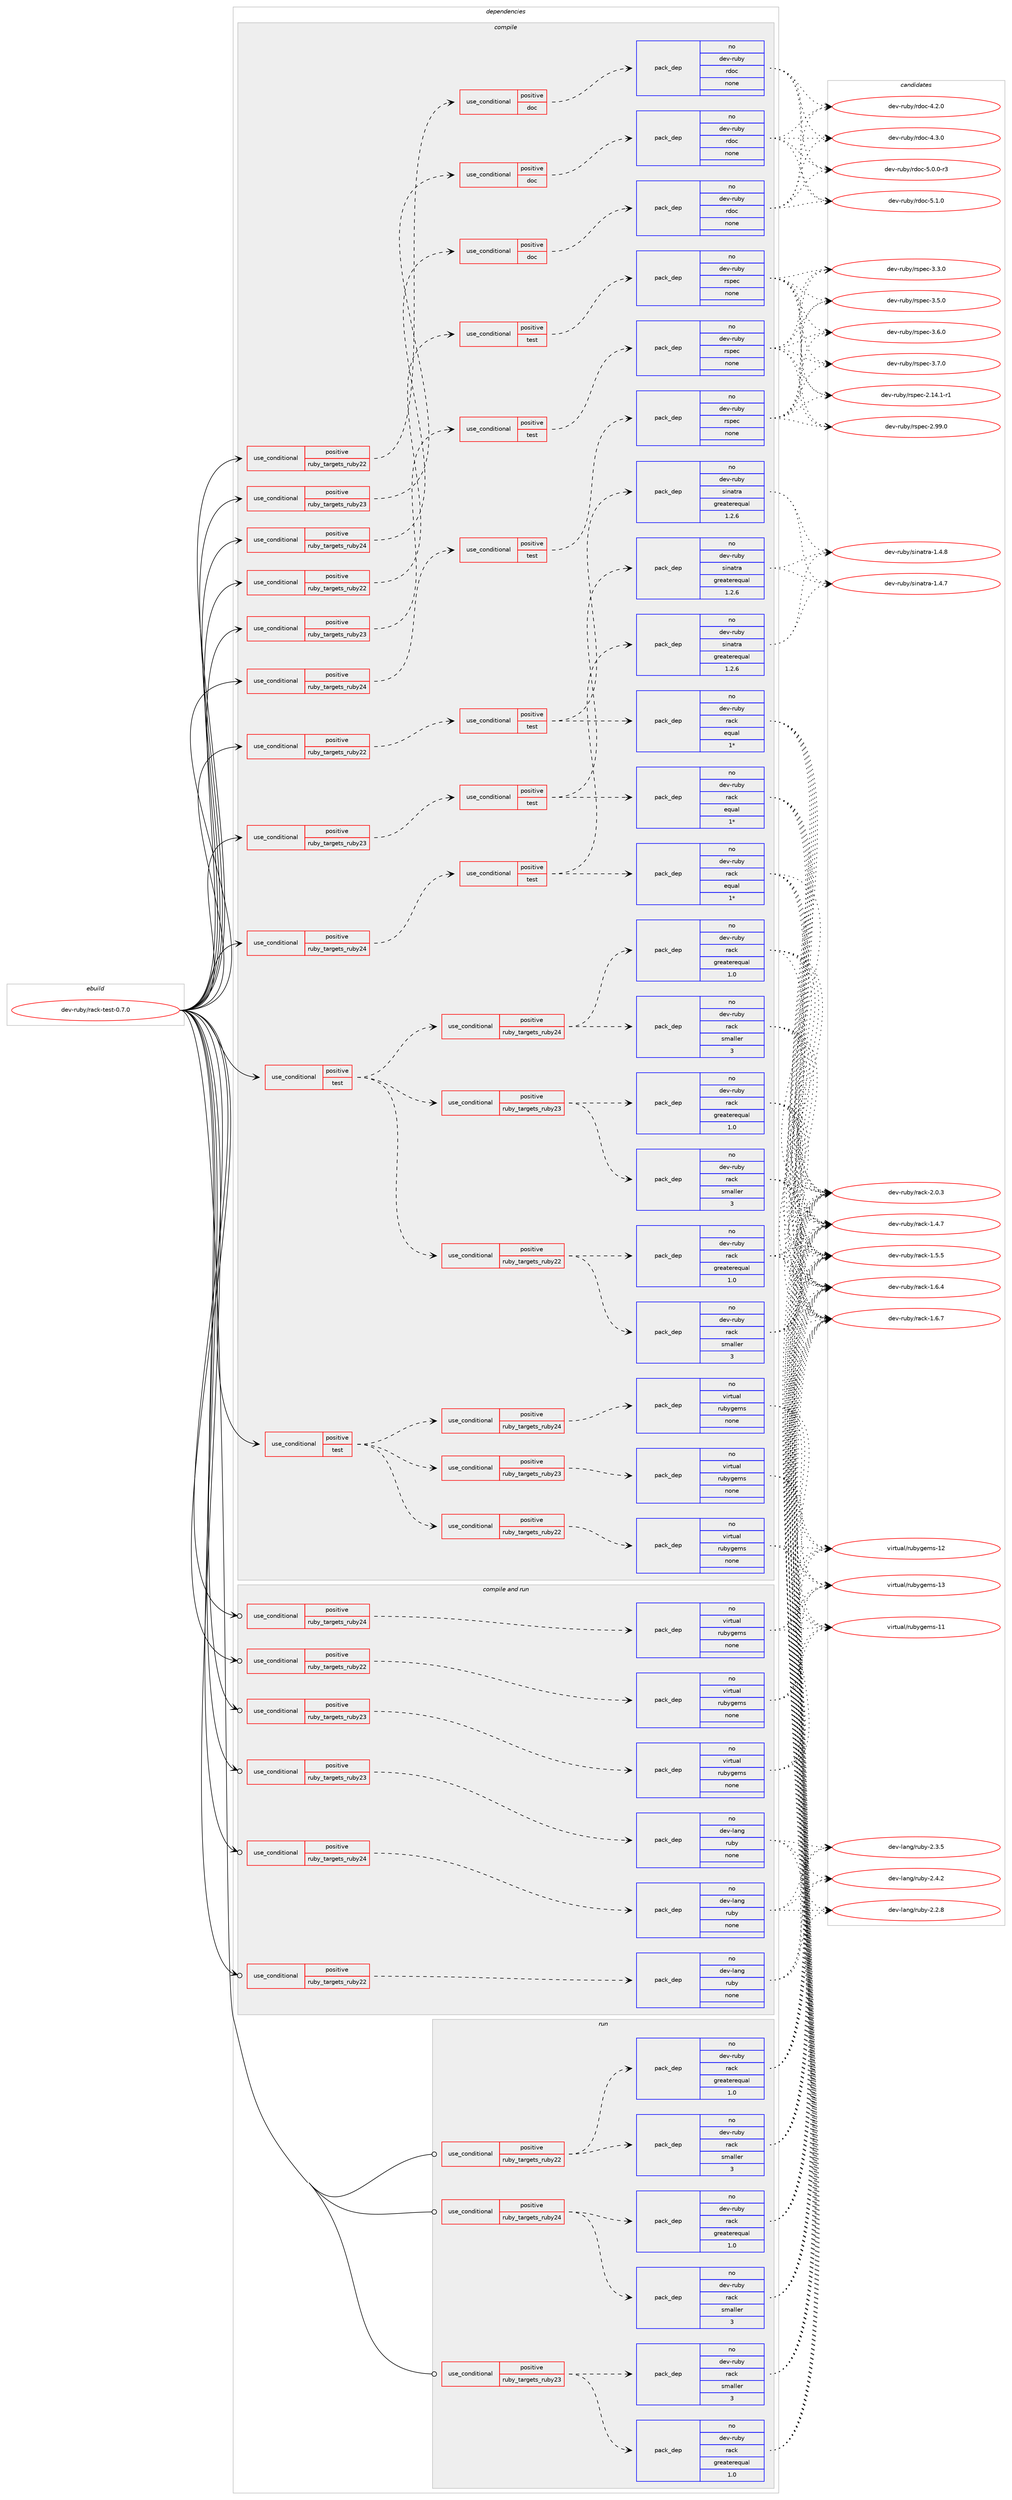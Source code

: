 digraph prolog {

# *************
# Graph options
# *************

newrank=true;
concentrate=true;
compound=true;
graph [rankdir=LR,fontname=Helvetica,fontsize=10,ranksep=1.5];#, ranksep=2.5, nodesep=0.2];
edge  [arrowhead=vee];
node  [fontname=Helvetica,fontsize=10];

# **********
# The ebuild
# **********

subgraph cluster_leftcol {
color=gray;
rank=same;
label=<<i>ebuild</i>>;
id [label="dev-ruby/rack-test-0.7.0", color=red, width=4, href="../dev-ruby/rack-test-0.7.0.svg"];
}

# ****************
# The dependencies
# ****************

subgraph cluster_midcol {
color=gray;
label=<<i>dependencies</i>>;
subgraph cluster_compile {
fillcolor="#eeeeee";
style=filled;
label=<<i>compile</i>>;
subgraph cond66356 {
dependency256384 [label=<<TABLE BORDER="0" CELLBORDER="1" CELLSPACING="0" CELLPADDING="4"><TR><TD ROWSPAN="3" CELLPADDING="10">use_conditional</TD></TR><TR><TD>positive</TD></TR><TR><TD>ruby_targets_ruby22</TD></TR></TABLE>>, shape=none, color=red];
subgraph cond66357 {
dependency256385 [label=<<TABLE BORDER="0" CELLBORDER="1" CELLSPACING="0" CELLPADDING="4"><TR><TD ROWSPAN="3" CELLPADDING="10">use_conditional</TD></TR><TR><TD>positive</TD></TR><TR><TD>doc</TD></TR></TABLE>>, shape=none, color=red];
subgraph pack185914 {
dependency256386 [label=<<TABLE BORDER="0" CELLBORDER="1" CELLSPACING="0" CELLPADDING="4" WIDTH="220"><TR><TD ROWSPAN="6" CELLPADDING="30">pack_dep</TD></TR><TR><TD WIDTH="110">no</TD></TR><TR><TD>dev-ruby</TD></TR><TR><TD>rdoc</TD></TR><TR><TD>none</TD></TR><TR><TD></TD></TR></TABLE>>, shape=none, color=blue];
}
dependency256385:e -> dependency256386:w [weight=20,style="dashed",arrowhead="vee"];
}
dependency256384:e -> dependency256385:w [weight=20,style="dashed",arrowhead="vee"];
}
id:e -> dependency256384:w [weight=20,style="solid",arrowhead="vee"];
subgraph cond66358 {
dependency256387 [label=<<TABLE BORDER="0" CELLBORDER="1" CELLSPACING="0" CELLPADDING="4"><TR><TD ROWSPAN="3" CELLPADDING="10">use_conditional</TD></TR><TR><TD>positive</TD></TR><TR><TD>ruby_targets_ruby22</TD></TR></TABLE>>, shape=none, color=red];
subgraph cond66359 {
dependency256388 [label=<<TABLE BORDER="0" CELLBORDER="1" CELLSPACING="0" CELLPADDING="4"><TR><TD ROWSPAN="3" CELLPADDING="10">use_conditional</TD></TR><TR><TD>positive</TD></TR><TR><TD>test</TD></TR></TABLE>>, shape=none, color=red];
subgraph pack185915 {
dependency256389 [label=<<TABLE BORDER="0" CELLBORDER="1" CELLSPACING="0" CELLPADDING="4" WIDTH="220"><TR><TD ROWSPAN="6" CELLPADDING="30">pack_dep</TD></TR><TR><TD WIDTH="110">no</TD></TR><TR><TD>dev-ruby</TD></TR><TR><TD>rspec</TD></TR><TR><TD>none</TD></TR><TR><TD></TD></TR></TABLE>>, shape=none, color=blue];
}
dependency256388:e -> dependency256389:w [weight=20,style="dashed",arrowhead="vee"];
}
dependency256387:e -> dependency256388:w [weight=20,style="dashed",arrowhead="vee"];
}
id:e -> dependency256387:w [weight=20,style="solid",arrowhead="vee"];
subgraph cond66360 {
dependency256390 [label=<<TABLE BORDER="0" CELLBORDER="1" CELLSPACING="0" CELLPADDING="4"><TR><TD ROWSPAN="3" CELLPADDING="10">use_conditional</TD></TR><TR><TD>positive</TD></TR><TR><TD>ruby_targets_ruby22</TD></TR></TABLE>>, shape=none, color=red];
subgraph cond66361 {
dependency256391 [label=<<TABLE BORDER="0" CELLBORDER="1" CELLSPACING="0" CELLPADDING="4"><TR><TD ROWSPAN="3" CELLPADDING="10">use_conditional</TD></TR><TR><TD>positive</TD></TR><TR><TD>test</TD></TR></TABLE>>, shape=none, color=red];
subgraph pack185916 {
dependency256392 [label=<<TABLE BORDER="0" CELLBORDER="1" CELLSPACING="0" CELLPADDING="4" WIDTH="220"><TR><TD ROWSPAN="6" CELLPADDING="30">pack_dep</TD></TR><TR><TD WIDTH="110">no</TD></TR><TR><TD>dev-ruby</TD></TR><TR><TD>sinatra</TD></TR><TR><TD>greaterequal</TD></TR><TR><TD>1.2.6</TD></TR></TABLE>>, shape=none, color=blue];
}
dependency256391:e -> dependency256392:w [weight=20,style="dashed",arrowhead="vee"];
subgraph pack185917 {
dependency256393 [label=<<TABLE BORDER="0" CELLBORDER="1" CELLSPACING="0" CELLPADDING="4" WIDTH="220"><TR><TD ROWSPAN="6" CELLPADDING="30">pack_dep</TD></TR><TR><TD WIDTH="110">no</TD></TR><TR><TD>dev-ruby</TD></TR><TR><TD>rack</TD></TR><TR><TD>equal</TD></TR><TR><TD>1*</TD></TR></TABLE>>, shape=none, color=blue];
}
dependency256391:e -> dependency256393:w [weight=20,style="dashed",arrowhead="vee"];
}
dependency256390:e -> dependency256391:w [weight=20,style="dashed",arrowhead="vee"];
}
id:e -> dependency256390:w [weight=20,style="solid",arrowhead="vee"];
subgraph cond66362 {
dependency256394 [label=<<TABLE BORDER="0" CELLBORDER="1" CELLSPACING="0" CELLPADDING="4"><TR><TD ROWSPAN="3" CELLPADDING="10">use_conditional</TD></TR><TR><TD>positive</TD></TR><TR><TD>ruby_targets_ruby23</TD></TR></TABLE>>, shape=none, color=red];
subgraph cond66363 {
dependency256395 [label=<<TABLE BORDER="0" CELLBORDER="1" CELLSPACING="0" CELLPADDING="4"><TR><TD ROWSPAN="3" CELLPADDING="10">use_conditional</TD></TR><TR><TD>positive</TD></TR><TR><TD>doc</TD></TR></TABLE>>, shape=none, color=red];
subgraph pack185918 {
dependency256396 [label=<<TABLE BORDER="0" CELLBORDER="1" CELLSPACING="0" CELLPADDING="4" WIDTH="220"><TR><TD ROWSPAN="6" CELLPADDING="30">pack_dep</TD></TR><TR><TD WIDTH="110">no</TD></TR><TR><TD>dev-ruby</TD></TR><TR><TD>rdoc</TD></TR><TR><TD>none</TD></TR><TR><TD></TD></TR></TABLE>>, shape=none, color=blue];
}
dependency256395:e -> dependency256396:w [weight=20,style="dashed",arrowhead="vee"];
}
dependency256394:e -> dependency256395:w [weight=20,style="dashed",arrowhead="vee"];
}
id:e -> dependency256394:w [weight=20,style="solid",arrowhead="vee"];
subgraph cond66364 {
dependency256397 [label=<<TABLE BORDER="0" CELLBORDER="1" CELLSPACING="0" CELLPADDING="4"><TR><TD ROWSPAN="3" CELLPADDING="10">use_conditional</TD></TR><TR><TD>positive</TD></TR><TR><TD>ruby_targets_ruby23</TD></TR></TABLE>>, shape=none, color=red];
subgraph cond66365 {
dependency256398 [label=<<TABLE BORDER="0" CELLBORDER="1" CELLSPACING="0" CELLPADDING="4"><TR><TD ROWSPAN="3" CELLPADDING="10">use_conditional</TD></TR><TR><TD>positive</TD></TR><TR><TD>test</TD></TR></TABLE>>, shape=none, color=red];
subgraph pack185919 {
dependency256399 [label=<<TABLE BORDER="0" CELLBORDER="1" CELLSPACING="0" CELLPADDING="4" WIDTH="220"><TR><TD ROWSPAN="6" CELLPADDING="30">pack_dep</TD></TR><TR><TD WIDTH="110">no</TD></TR><TR><TD>dev-ruby</TD></TR><TR><TD>rspec</TD></TR><TR><TD>none</TD></TR><TR><TD></TD></TR></TABLE>>, shape=none, color=blue];
}
dependency256398:e -> dependency256399:w [weight=20,style="dashed",arrowhead="vee"];
}
dependency256397:e -> dependency256398:w [weight=20,style="dashed",arrowhead="vee"];
}
id:e -> dependency256397:w [weight=20,style="solid",arrowhead="vee"];
subgraph cond66366 {
dependency256400 [label=<<TABLE BORDER="0" CELLBORDER="1" CELLSPACING="0" CELLPADDING="4"><TR><TD ROWSPAN="3" CELLPADDING="10">use_conditional</TD></TR><TR><TD>positive</TD></TR><TR><TD>ruby_targets_ruby23</TD></TR></TABLE>>, shape=none, color=red];
subgraph cond66367 {
dependency256401 [label=<<TABLE BORDER="0" CELLBORDER="1" CELLSPACING="0" CELLPADDING="4"><TR><TD ROWSPAN="3" CELLPADDING="10">use_conditional</TD></TR><TR><TD>positive</TD></TR><TR><TD>test</TD></TR></TABLE>>, shape=none, color=red];
subgraph pack185920 {
dependency256402 [label=<<TABLE BORDER="0" CELLBORDER="1" CELLSPACING="0" CELLPADDING="4" WIDTH="220"><TR><TD ROWSPAN="6" CELLPADDING="30">pack_dep</TD></TR><TR><TD WIDTH="110">no</TD></TR><TR><TD>dev-ruby</TD></TR><TR><TD>sinatra</TD></TR><TR><TD>greaterequal</TD></TR><TR><TD>1.2.6</TD></TR></TABLE>>, shape=none, color=blue];
}
dependency256401:e -> dependency256402:w [weight=20,style="dashed",arrowhead="vee"];
subgraph pack185921 {
dependency256403 [label=<<TABLE BORDER="0" CELLBORDER="1" CELLSPACING="0" CELLPADDING="4" WIDTH="220"><TR><TD ROWSPAN="6" CELLPADDING="30">pack_dep</TD></TR><TR><TD WIDTH="110">no</TD></TR><TR><TD>dev-ruby</TD></TR><TR><TD>rack</TD></TR><TR><TD>equal</TD></TR><TR><TD>1*</TD></TR></TABLE>>, shape=none, color=blue];
}
dependency256401:e -> dependency256403:w [weight=20,style="dashed",arrowhead="vee"];
}
dependency256400:e -> dependency256401:w [weight=20,style="dashed",arrowhead="vee"];
}
id:e -> dependency256400:w [weight=20,style="solid",arrowhead="vee"];
subgraph cond66368 {
dependency256404 [label=<<TABLE BORDER="0" CELLBORDER="1" CELLSPACING="0" CELLPADDING="4"><TR><TD ROWSPAN="3" CELLPADDING="10">use_conditional</TD></TR><TR><TD>positive</TD></TR><TR><TD>ruby_targets_ruby24</TD></TR></TABLE>>, shape=none, color=red];
subgraph cond66369 {
dependency256405 [label=<<TABLE BORDER="0" CELLBORDER="1" CELLSPACING="0" CELLPADDING="4"><TR><TD ROWSPAN="3" CELLPADDING="10">use_conditional</TD></TR><TR><TD>positive</TD></TR><TR><TD>doc</TD></TR></TABLE>>, shape=none, color=red];
subgraph pack185922 {
dependency256406 [label=<<TABLE BORDER="0" CELLBORDER="1" CELLSPACING="0" CELLPADDING="4" WIDTH="220"><TR><TD ROWSPAN="6" CELLPADDING="30">pack_dep</TD></TR><TR><TD WIDTH="110">no</TD></TR><TR><TD>dev-ruby</TD></TR><TR><TD>rdoc</TD></TR><TR><TD>none</TD></TR><TR><TD></TD></TR></TABLE>>, shape=none, color=blue];
}
dependency256405:e -> dependency256406:w [weight=20,style="dashed",arrowhead="vee"];
}
dependency256404:e -> dependency256405:w [weight=20,style="dashed",arrowhead="vee"];
}
id:e -> dependency256404:w [weight=20,style="solid",arrowhead="vee"];
subgraph cond66370 {
dependency256407 [label=<<TABLE BORDER="0" CELLBORDER="1" CELLSPACING="0" CELLPADDING="4"><TR><TD ROWSPAN="3" CELLPADDING="10">use_conditional</TD></TR><TR><TD>positive</TD></TR><TR><TD>ruby_targets_ruby24</TD></TR></TABLE>>, shape=none, color=red];
subgraph cond66371 {
dependency256408 [label=<<TABLE BORDER="0" CELLBORDER="1" CELLSPACING="0" CELLPADDING="4"><TR><TD ROWSPAN="3" CELLPADDING="10">use_conditional</TD></TR><TR><TD>positive</TD></TR><TR><TD>test</TD></TR></TABLE>>, shape=none, color=red];
subgraph pack185923 {
dependency256409 [label=<<TABLE BORDER="0" CELLBORDER="1" CELLSPACING="0" CELLPADDING="4" WIDTH="220"><TR><TD ROWSPAN="6" CELLPADDING="30">pack_dep</TD></TR><TR><TD WIDTH="110">no</TD></TR><TR><TD>dev-ruby</TD></TR><TR><TD>rspec</TD></TR><TR><TD>none</TD></TR><TR><TD></TD></TR></TABLE>>, shape=none, color=blue];
}
dependency256408:e -> dependency256409:w [weight=20,style="dashed",arrowhead="vee"];
}
dependency256407:e -> dependency256408:w [weight=20,style="dashed",arrowhead="vee"];
}
id:e -> dependency256407:w [weight=20,style="solid",arrowhead="vee"];
subgraph cond66372 {
dependency256410 [label=<<TABLE BORDER="0" CELLBORDER="1" CELLSPACING="0" CELLPADDING="4"><TR><TD ROWSPAN="3" CELLPADDING="10">use_conditional</TD></TR><TR><TD>positive</TD></TR><TR><TD>ruby_targets_ruby24</TD></TR></TABLE>>, shape=none, color=red];
subgraph cond66373 {
dependency256411 [label=<<TABLE BORDER="0" CELLBORDER="1" CELLSPACING="0" CELLPADDING="4"><TR><TD ROWSPAN="3" CELLPADDING="10">use_conditional</TD></TR><TR><TD>positive</TD></TR><TR><TD>test</TD></TR></TABLE>>, shape=none, color=red];
subgraph pack185924 {
dependency256412 [label=<<TABLE BORDER="0" CELLBORDER="1" CELLSPACING="0" CELLPADDING="4" WIDTH="220"><TR><TD ROWSPAN="6" CELLPADDING="30">pack_dep</TD></TR><TR><TD WIDTH="110">no</TD></TR><TR><TD>dev-ruby</TD></TR><TR><TD>sinatra</TD></TR><TR><TD>greaterequal</TD></TR><TR><TD>1.2.6</TD></TR></TABLE>>, shape=none, color=blue];
}
dependency256411:e -> dependency256412:w [weight=20,style="dashed",arrowhead="vee"];
subgraph pack185925 {
dependency256413 [label=<<TABLE BORDER="0" CELLBORDER="1" CELLSPACING="0" CELLPADDING="4" WIDTH="220"><TR><TD ROWSPAN="6" CELLPADDING="30">pack_dep</TD></TR><TR><TD WIDTH="110">no</TD></TR><TR><TD>dev-ruby</TD></TR><TR><TD>rack</TD></TR><TR><TD>equal</TD></TR><TR><TD>1*</TD></TR></TABLE>>, shape=none, color=blue];
}
dependency256411:e -> dependency256413:w [weight=20,style="dashed",arrowhead="vee"];
}
dependency256410:e -> dependency256411:w [weight=20,style="dashed",arrowhead="vee"];
}
id:e -> dependency256410:w [weight=20,style="solid",arrowhead="vee"];
subgraph cond66374 {
dependency256414 [label=<<TABLE BORDER="0" CELLBORDER="1" CELLSPACING="0" CELLPADDING="4"><TR><TD ROWSPAN="3" CELLPADDING="10">use_conditional</TD></TR><TR><TD>positive</TD></TR><TR><TD>test</TD></TR></TABLE>>, shape=none, color=red];
subgraph cond66375 {
dependency256415 [label=<<TABLE BORDER="0" CELLBORDER="1" CELLSPACING="0" CELLPADDING="4"><TR><TD ROWSPAN="3" CELLPADDING="10">use_conditional</TD></TR><TR><TD>positive</TD></TR><TR><TD>ruby_targets_ruby22</TD></TR></TABLE>>, shape=none, color=red];
subgraph pack185926 {
dependency256416 [label=<<TABLE BORDER="0" CELLBORDER="1" CELLSPACING="0" CELLPADDING="4" WIDTH="220"><TR><TD ROWSPAN="6" CELLPADDING="30">pack_dep</TD></TR><TR><TD WIDTH="110">no</TD></TR><TR><TD>dev-ruby</TD></TR><TR><TD>rack</TD></TR><TR><TD>greaterequal</TD></TR><TR><TD>1.0</TD></TR></TABLE>>, shape=none, color=blue];
}
dependency256415:e -> dependency256416:w [weight=20,style="dashed",arrowhead="vee"];
subgraph pack185927 {
dependency256417 [label=<<TABLE BORDER="0" CELLBORDER="1" CELLSPACING="0" CELLPADDING="4" WIDTH="220"><TR><TD ROWSPAN="6" CELLPADDING="30">pack_dep</TD></TR><TR><TD WIDTH="110">no</TD></TR><TR><TD>dev-ruby</TD></TR><TR><TD>rack</TD></TR><TR><TD>smaller</TD></TR><TR><TD>3</TD></TR></TABLE>>, shape=none, color=blue];
}
dependency256415:e -> dependency256417:w [weight=20,style="dashed",arrowhead="vee"];
}
dependency256414:e -> dependency256415:w [weight=20,style="dashed",arrowhead="vee"];
subgraph cond66376 {
dependency256418 [label=<<TABLE BORDER="0" CELLBORDER="1" CELLSPACING="0" CELLPADDING="4"><TR><TD ROWSPAN="3" CELLPADDING="10">use_conditional</TD></TR><TR><TD>positive</TD></TR><TR><TD>ruby_targets_ruby23</TD></TR></TABLE>>, shape=none, color=red];
subgraph pack185928 {
dependency256419 [label=<<TABLE BORDER="0" CELLBORDER="1" CELLSPACING="0" CELLPADDING="4" WIDTH="220"><TR><TD ROWSPAN="6" CELLPADDING="30">pack_dep</TD></TR><TR><TD WIDTH="110">no</TD></TR><TR><TD>dev-ruby</TD></TR><TR><TD>rack</TD></TR><TR><TD>greaterequal</TD></TR><TR><TD>1.0</TD></TR></TABLE>>, shape=none, color=blue];
}
dependency256418:e -> dependency256419:w [weight=20,style="dashed",arrowhead="vee"];
subgraph pack185929 {
dependency256420 [label=<<TABLE BORDER="0" CELLBORDER="1" CELLSPACING="0" CELLPADDING="4" WIDTH="220"><TR><TD ROWSPAN="6" CELLPADDING="30">pack_dep</TD></TR><TR><TD WIDTH="110">no</TD></TR><TR><TD>dev-ruby</TD></TR><TR><TD>rack</TD></TR><TR><TD>smaller</TD></TR><TR><TD>3</TD></TR></TABLE>>, shape=none, color=blue];
}
dependency256418:e -> dependency256420:w [weight=20,style="dashed",arrowhead="vee"];
}
dependency256414:e -> dependency256418:w [weight=20,style="dashed",arrowhead="vee"];
subgraph cond66377 {
dependency256421 [label=<<TABLE BORDER="0" CELLBORDER="1" CELLSPACING="0" CELLPADDING="4"><TR><TD ROWSPAN="3" CELLPADDING="10">use_conditional</TD></TR><TR><TD>positive</TD></TR><TR><TD>ruby_targets_ruby24</TD></TR></TABLE>>, shape=none, color=red];
subgraph pack185930 {
dependency256422 [label=<<TABLE BORDER="0" CELLBORDER="1" CELLSPACING="0" CELLPADDING="4" WIDTH="220"><TR><TD ROWSPAN="6" CELLPADDING="30">pack_dep</TD></TR><TR><TD WIDTH="110">no</TD></TR><TR><TD>dev-ruby</TD></TR><TR><TD>rack</TD></TR><TR><TD>greaterequal</TD></TR><TR><TD>1.0</TD></TR></TABLE>>, shape=none, color=blue];
}
dependency256421:e -> dependency256422:w [weight=20,style="dashed",arrowhead="vee"];
subgraph pack185931 {
dependency256423 [label=<<TABLE BORDER="0" CELLBORDER="1" CELLSPACING="0" CELLPADDING="4" WIDTH="220"><TR><TD ROWSPAN="6" CELLPADDING="30">pack_dep</TD></TR><TR><TD WIDTH="110">no</TD></TR><TR><TD>dev-ruby</TD></TR><TR><TD>rack</TD></TR><TR><TD>smaller</TD></TR><TR><TD>3</TD></TR></TABLE>>, shape=none, color=blue];
}
dependency256421:e -> dependency256423:w [weight=20,style="dashed",arrowhead="vee"];
}
dependency256414:e -> dependency256421:w [weight=20,style="dashed",arrowhead="vee"];
}
id:e -> dependency256414:w [weight=20,style="solid",arrowhead="vee"];
subgraph cond66378 {
dependency256424 [label=<<TABLE BORDER="0" CELLBORDER="1" CELLSPACING="0" CELLPADDING="4"><TR><TD ROWSPAN="3" CELLPADDING="10">use_conditional</TD></TR><TR><TD>positive</TD></TR><TR><TD>test</TD></TR></TABLE>>, shape=none, color=red];
subgraph cond66379 {
dependency256425 [label=<<TABLE BORDER="0" CELLBORDER="1" CELLSPACING="0" CELLPADDING="4"><TR><TD ROWSPAN="3" CELLPADDING="10">use_conditional</TD></TR><TR><TD>positive</TD></TR><TR><TD>ruby_targets_ruby22</TD></TR></TABLE>>, shape=none, color=red];
subgraph pack185932 {
dependency256426 [label=<<TABLE BORDER="0" CELLBORDER="1" CELLSPACING="0" CELLPADDING="4" WIDTH="220"><TR><TD ROWSPAN="6" CELLPADDING="30">pack_dep</TD></TR><TR><TD WIDTH="110">no</TD></TR><TR><TD>virtual</TD></TR><TR><TD>rubygems</TD></TR><TR><TD>none</TD></TR><TR><TD></TD></TR></TABLE>>, shape=none, color=blue];
}
dependency256425:e -> dependency256426:w [weight=20,style="dashed",arrowhead="vee"];
}
dependency256424:e -> dependency256425:w [weight=20,style="dashed",arrowhead="vee"];
subgraph cond66380 {
dependency256427 [label=<<TABLE BORDER="0" CELLBORDER="1" CELLSPACING="0" CELLPADDING="4"><TR><TD ROWSPAN="3" CELLPADDING="10">use_conditional</TD></TR><TR><TD>positive</TD></TR><TR><TD>ruby_targets_ruby23</TD></TR></TABLE>>, shape=none, color=red];
subgraph pack185933 {
dependency256428 [label=<<TABLE BORDER="0" CELLBORDER="1" CELLSPACING="0" CELLPADDING="4" WIDTH="220"><TR><TD ROWSPAN="6" CELLPADDING="30">pack_dep</TD></TR><TR><TD WIDTH="110">no</TD></TR><TR><TD>virtual</TD></TR><TR><TD>rubygems</TD></TR><TR><TD>none</TD></TR><TR><TD></TD></TR></TABLE>>, shape=none, color=blue];
}
dependency256427:e -> dependency256428:w [weight=20,style="dashed",arrowhead="vee"];
}
dependency256424:e -> dependency256427:w [weight=20,style="dashed",arrowhead="vee"];
subgraph cond66381 {
dependency256429 [label=<<TABLE BORDER="0" CELLBORDER="1" CELLSPACING="0" CELLPADDING="4"><TR><TD ROWSPAN="3" CELLPADDING="10">use_conditional</TD></TR><TR><TD>positive</TD></TR><TR><TD>ruby_targets_ruby24</TD></TR></TABLE>>, shape=none, color=red];
subgraph pack185934 {
dependency256430 [label=<<TABLE BORDER="0" CELLBORDER="1" CELLSPACING="0" CELLPADDING="4" WIDTH="220"><TR><TD ROWSPAN="6" CELLPADDING="30">pack_dep</TD></TR><TR><TD WIDTH="110">no</TD></TR><TR><TD>virtual</TD></TR><TR><TD>rubygems</TD></TR><TR><TD>none</TD></TR><TR><TD></TD></TR></TABLE>>, shape=none, color=blue];
}
dependency256429:e -> dependency256430:w [weight=20,style="dashed",arrowhead="vee"];
}
dependency256424:e -> dependency256429:w [weight=20,style="dashed",arrowhead="vee"];
}
id:e -> dependency256424:w [weight=20,style="solid",arrowhead="vee"];
}
subgraph cluster_compileandrun {
fillcolor="#eeeeee";
style=filled;
label=<<i>compile and run</i>>;
subgraph cond66382 {
dependency256431 [label=<<TABLE BORDER="0" CELLBORDER="1" CELLSPACING="0" CELLPADDING="4"><TR><TD ROWSPAN="3" CELLPADDING="10">use_conditional</TD></TR><TR><TD>positive</TD></TR><TR><TD>ruby_targets_ruby22</TD></TR></TABLE>>, shape=none, color=red];
subgraph pack185935 {
dependency256432 [label=<<TABLE BORDER="0" CELLBORDER="1" CELLSPACING="0" CELLPADDING="4" WIDTH="220"><TR><TD ROWSPAN="6" CELLPADDING="30">pack_dep</TD></TR><TR><TD WIDTH="110">no</TD></TR><TR><TD>dev-lang</TD></TR><TR><TD>ruby</TD></TR><TR><TD>none</TD></TR><TR><TD></TD></TR></TABLE>>, shape=none, color=blue];
}
dependency256431:e -> dependency256432:w [weight=20,style="dashed",arrowhead="vee"];
}
id:e -> dependency256431:w [weight=20,style="solid",arrowhead="odotvee"];
subgraph cond66383 {
dependency256433 [label=<<TABLE BORDER="0" CELLBORDER="1" CELLSPACING="0" CELLPADDING="4"><TR><TD ROWSPAN="3" CELLPADDING="10">use_conditional</TD></TR><TR><TD>positive</TD></TR><TR><TD>ruby_targets_ruby22</TD></TR></TABLE>>, shape=none, color=red];
subgraph pack185936 {
dependency256434 [label=<<TABLE BORDER="0" CELLBORDER="1" CELLSPACING="0" CELLPADDING="4" WIDTH="220"><TR><TD ROWSPAN="6" CELLPADDING="30">pack_dep</TD></TR><TR><TD WIDTH="110">no</TD></TR><TR><TD>virtual</TD></TR><TR><TD>rubygems</TD></TR><TR><TD>none</TD></TR><TR><TD></TD></TR></TABLE>>, shape=none, color=blue];
}
dependency256433:e -> dependency256434:w [weight=20,style="dashed",arrowhead="vee"];
}
id:e -> dependency256433:w [weight=20,style="solid",arrowhead="odotvee"];
subgraph cond66384 {
dependency256435 [label=<<TABLE BORDER="0" CELLBORDER="1" CELLSPACING="0" CELLPADDING="4"><TR><TD ROWSPAN="3" CELLPADDING="10">use_conditional</TD></TR><TR><TD>positive</TD></TR><TR><TD>ruby_targets_ruby23</TD></TR></TABLE>>, shape=none, color=red];
subgraph pack185937 {
dependency256436 [label=<<TABLE BORDER="0" CELLBORDER="1" CELLSPACING="0" CELLPADDING="4" WIDTH="220"><TR><TD ROWSPAN="6" CELLPADDING="30">pack_dep</TD></TR><TR><TD WIDTH="110">no</TD></TR><TR><TD>dev-lang</TD></TR><TR><TD>ruby</TD></TR><TR><TD>none</TD></TR><TR><TD></TD></TR></TABLE>>, shape=none, color=blue];
}
dependency256435:e -> dependency256436:w [weight=20,style="dashed",arrowhead="vee"];
}
id:e -> dependency256435:w [weight=20,style="solid",arrowhead="odotvee"];
subgraph cond66385 {
dependency256437 [label=<<TABLE BORDER="0" CELLBORDER="1" CELLSPACING="0" CELLPADDING="4"><TR><TD ROWSPAN="3" CELLPADDING="10">use_conditional</TD></TR><TR><TD>positive</TD></TR><TR><TD>ruby_targets_ruby23</TD></TR></TABLE>>, shape=none, color=red];
subgraph pack185938 {
dependency256438 [label=<<TABLE BORDER="0" CELLBORDER="1" CELLSPACING="0" CELLPADDING="4" WIDTH="220"><TR><TD ROWSPAN="6" CELLPADDING="30">pack_dep</TD></TR><TR><TD WIDTH="110">no</TD></TR><TR><TD>virtual</TD></TR><TR><TD>rubygems</TD></TR><TR><TD>none</TD></TR><TR><TD></TD></TR></TABLE>>, shape=none, color=blue];
}
dependency256437:e -> dependency256438:w [weight=20,style="dashed",arrowhead="vee"];
}
id:e -> dependency256437:w [weight=20,style="solid",arrowhead="odotvee"];
subgraph cond66386 {
dependency256439 [label=<<TABLE BORDER="0" CELLBORDER="1" CELLSPACING="0" CELLPADDING="4"><TR><TD ROWSPAN="3" CELLPADDING="10">use_conditional</TD></TR><TR><TD>positive</TD></TR><TR><TD>ruby_targets_ruby24</TD></TR></TABLE>>, shape=none, color=red];
subgraph pack185939 {
dependency256440 [label=<<TABLE BORDER="0" CELLBORDER="1" CELLSPACING="0" CELLPADDING="4" WIDTH="220"><TR><TD ROWSPAN="6" CELLPADDING="30">pack_dep</TD></TR><TR><TD WIDTH="110">no</TD></TR><TR><TD>dev-lang</TD></TR><TR><TD>ruby</TD></TR><TR><TD>none</TD></TR><TR><TD></TD></TR></TABLE>>, shape=none, color=blue];
}
dependency256439:e -> dependency256440:w [weight=20,style="dashed",arrowhead="vee"];
}
id:e -> dependency256439:w [weight=20,style="solid",arrowhead="odotvee"];
subgraph cond66387 {
dependency256441 [label=<<TABLE BORDER="0" CELLBORDER="1" CELLSPACING="0" CELLPADDING="4"><TR><TD ROWSPAN="3" CELLPADDING="10">use_conditional</TD></TR><TR><TD>positive</TD></TR><TR><TD>ruby_targets_ruby24</TD></TR></TABLE>>, shape=none, color=red];
subgraph pack185940 {
dependency256442 [label=<<TABLE BORDER="0" CELLBORDER="1" CELLSPACING="0" CELLPADDING="4" WIDTH="220"><TR><TD ROWSPAN="6" CELLPADDING="30">pack_dep</TD></TR><TR><TD WIDTH="110">no</TD></TR><TR><TD>virtual</TD></TR><TR><TD>rubygems</TD></TR><TR><TD>none</TD></TR><TR><TD></TD></TR></TABLE>>, shape=none, color=blue];
}
dependency256441:e -> dependency256442:w [weight=20,style="dashed",arrowhead="vee"];
}
id:e -> dependency256441:w [weight=20,style="solid",arrowhead="odotvee"];
}
subgraph cluster_run {
fillcolor="#eeeeee";
style=filled;
label=<<i>run</i>>;
subgraph cond66388 {
dependency256443 [label=<<TABLE BORDER="0" CELLBORDER="1" CELLSPACING="0" CELLPADDING="4"><TR><TD ROWSPAN="3" CELLPADDING="10">use_conditional</TD></TR><TR><TD>positive</TD></TR><TR><TD>ruby_targets_ruby22</TD></TR></TABLE>>, shape=none, color=red];
subgraph pack185941 {
dependency256444 [label=<<TABLE BORDER="0" CELLBORDER="1" CELLSPACING="0" CELLPADDING="4" WIDTH="220"><TR><TD ROWSPAN="6" CELLPADDING="30">pack_dep</TD></TR><TR><TD WIDTH="110">no</TD></TR><TR><TD>dev-ruby</TD></TR><TR><TD>rack</TD></TR><TR><TD>greaterequal</TD></TR><TR><TD>1.0</TD></TR></TABLE>>, shape=none, color=blue];
}
dependency256443:e -> dependency256444:w [weight=20,style="dashed",arrowhead="vee"];
subgraph pack185942 {
dependency256445 [label=<<TABLE BORDER="0" CELLBORDER="1" CELLSPACING="0" CELLPADDING="4" WIDTH="220"><TR><TD ROWSPAN="6" CELLPADDING="30">pack_dep</TD></TR><TR><TD WIDTH="110">no</TD></TR><TR><TD>dev-ruby</TD></TR><TR><TD>rack</TD></TR><TR><TD>smaller</TD></TR><TR><TD>3</TD></TR></TABLE>>, shape=none, color=blue];
}
dependency256443:e -> dependency256445:w [weight=20,style="dashed",arrowhead="vee"];
}
id:e -> dependency256443:w [weight=20,style="solid",arrowhead="odot"];
subgraph cond66389 {
dependency256446 [label=<<TABLE BORDER="0" CELLBORDER="1" CELLSPACING="0" CELLPADDING="4"><TR><TD ROWSPAN="3" CELLPADDING="10">use_conditional</TD></TR><TR><TD>positive</TD></TR><TR><TD>ruby_targets_ruby23</TD></TR></TABLE>>, shape=none, color=red];
subgraph pack185943 {
dependency256447 [label=<<TABLE BORDER="0" CELLBORDER="1" CELLSPACING="0" CELLPADDING="4" WIDTH="220"><TR><TD ROWSPAN="6" CELLPADDING="30">pack_dep</TD></TR><TR><TD WIDTH="110">no</TD></TR><TR><TD>dev-ruby</TD></TR><TR><TD>rack</TD></TR><TR><TD>greaterequal</TD></TR><TR><TD>1.0</TD></TR></TABLE>>, shape=none, color=blue];
}
dependency256446:e -> dependency256447:w [weight=20,style="dashed",arrowhead="vee"];
subgraph pack185944 {
dependency256448 [label=<<TABLE BORDER="0" CELLBORDER="1" CELLSPACING="0" CELLPADDING="4" WIDTH="220"><TR><TD ROWSPAN="6" CELLPADDING="30">pack_dep</TD></TR><TR><TD WIDTH="110">no</TD></TR><TR><TD>dev-ruby</TD></TR><TR><TD>rack</TD></TR><TR><TD>smaller</TD></TR><TR><TD>3</TD></TR></TABLE>>, shape=none, color=blue];
}
dependency256446:e -> dependency256448:w [weight=20,style="dashed",arrowhead="vee"];
}
id:e -> dependency256446:w [weight=20,style="solid",arrowhead="odot"];
subgraph cond66390 {
dependency256449 [label=<<TABLE BORDER="0" CELLBORDER="1" CELLSPACING="0" CELLPADDING="4"><TR><TD ROWSPAN="3" CELLPADDING="10">use_conditional</TD></TR><TR><TD>positive</TD></TR><TR><TD>ruby_targets_ruby24</TD></TR></TABLE>>, shape=none, color=red];
subgraph pack185945 {
dependency256450 [label=<<TABLE BORDER="0" CELLBORDER="1" CELLSPACING="0" CELLPADDING="4" WIDTH="220"><TR><TD ROWSPAN="6" CELLPADDING="30">pack_dep</TD></TR><TR><TD WIDTH="110">no</TD></TR><TR><TD>dev-ruby</TD></TR><TR><TD>rack</TD></TR><TR><TD>greaterequal</TD></TR><TR><TD>1.0</TD></TR></TABLE>>, shape=none, color=blue];
}
dependency256449:e -> dependency256450:w [weight=20,style="dashed",arrowhead="vee"];
subgraph pack185946 {
dependency256451 [label=<<TABLE BORDER="0" CELLBORDER="1" CELLSPACING="0" CELLPADDING="4" WIDTH="220"><TR><TD ROWSPAN="6" CELLPADDING="30">pack_dep</TD></TR><TR><TD WIDTH="110">no</TD></TR><TR><TD>dev-ruby</TD></TR><TR><TD>rack</TD></TR><TR><TD>smaller</TD></TR><TR><TD>3</TD></TR></TABLE>>, shape=none, color=blue];
}
dependency256449:e -> dependency256451:w [weight=20,style="dashed",arrowhead="vee"];
}
id:e -> dependency256449:w [weight=20,style="solid",arrowhead="odot"];
}
}

# **************
# The candidates
# **************

subgraph cluster_choices {
rank=same;
color=gray;
label=<<i>candidates</i>>;

subgraph choice185914 {
color=black;
nodesep=1;
choice10010111845114117981214711410011199455246504648 [label="dev-ruby/rdoc-4.2.0", color=red, width=4,href="../dev-ruby/rdoc-4.2.0.svg"];
choice10010111845114117981214711410011199455246514648 [label="dev-ruby/rdoc-4.3.0", color=red, width=4,href="../dev-ruby/rdoc-4.3.0.svg"];
choice100101118451141179812147114100111994553464846484511451 [label="dev-ruby/rdoc-5.0.0-r3", color=red, width=4,href="../dev-ruby/rdoc-5.0.0-r3.svg"];
choice10010111845114117981214711410011199455346494648 [label="dev-ruby/rdoc-5.1.0", color=red, width=4,href="../dev-ruby/rdoc-5.1.0.svg"];
dependency256386:e -> choice10010111845114117981214711410011199455246504648:w [style=dotted,weight="100"];
dependency256386:e -> choice10010111845114117981214711410011199455246514648:w [style=dotted,weight="100"];
dependency256386:e -> choice100101118451141179812147114100111994553464846484511451:w [style=dotted,weight="100"];
dependency256386:e -> choice10010111845114117981214711410011199455346494648:w [style=dotted,weight="100"];
}
subgraph choice185915 {
color=black;
nodesep=1;
choice10010111845114117981214711411511210199455046495246494511449 [label="dev-ruby/rspec-2.14.1-r1", color=red, width=4,href="../dev-ruby/rspec-2.14.1-r1.svg"];
choice1001011184511411798121471141151121019945504657574648 [label="dev-ruby/rspec-2.99.0", color=red, width=4,href="../dev-ruby/rspec-2.99.0.svg"];
choice10010111845114117981214711411511210199455146514648 [label="dev-ruby/rspec-3.3.0", color=red, width=4,href="../dev-ruby/rspec-3.3.0.svg"];
choice10010111845114117981214711411511210199455146534648 [label="dev-ruby/rspec-3.5.0", color=red, width=4,href="../dev-ruby/rspec-3.5.0.svg"];
choice10010111845114117981214711411511210199455146544648 [label="dev-ruby/rspec-3.6.0", color=red, width=4,href="../dev-ruby/rspec-3.6.0.svg"];
choice10010111845114117981214711411511210199455146554648 [label="dev-ruby/rspec-3.7.0", color=red, width=4,href="../dev-ruby/rspec-3.7.0.svg"];
dependency256389:e -> choice10010111845114117981214711411511210199455046495246494511449:w [style=dotted,weight="100"];
dependency256389:e -> choice1001011184511411798121471141151121019945504657574648:w [style=dotted,weight="100"];
dependency256389:e -> choice10010111845114117981214711411511210199455146514648:w [style=dotted,weight="100"];
dependency256389:e -> choice10010111845114117981214711411511210199455146534648:w [style=dotted,weight="100"];
dependency256389:e -> choice10010111845114117981214711411511210199455146544648:w [style=dotted,weight="100"];
dependency256389:e -> choice10010111845114117981214711411511210199455146554648:w [style=dotted,weight="100"];
}
subgraph choice185916 {
color=black;
nodesep=1;
choice1001011184511411798121471151051109711611497454946524655 [label="dev-ruby/sinatra-1.4.7", color=red, width=4,href="../dev-ruby/sinatra-1.4.7.svg"];
choice1001011184511411798121471151051109711611497454946524656 [label="dev-ruby/sinatra-1.4.8", color=red, width=4,href="../dev-ruby/sinatra-1.4.8.svg"];
dependency256392:e -> choice1001011184511411798121471151051109711611497454946524655:w [style=dotted,weight="100"];
dependency256392:e -> choice1001011184511411798121471151051109711611497454946524656:w [style=dotted,weight="100"];
}
subgraph choice185917 {
color=black;
nodesep=1;
choice1001011184511411798121471149799107454946524655 [label="dev-ruby/rack-1.4.7", color=red, width=4,href="../dev-ruby/rack-1.4.7.svg"];
choice1001011184511411798121471149799107454946534653 [label="dev-ruby/rack-1.5.5", color=red, width=4,href="../dev-ruby/rack-1.5.5.svg"];
choice1001011184511411798121471149799107454946544652 [label="dev-ruby/rack-1.6.4", color=red, width=4,href="../dev-ruby/rack-1.6.4.svg"];
choice1001011184511411798121471149799107454946544655 [label="dev-ruby/rack-1.6.7", color=red, width=4,href="../dev-ruby/rack-1.6.7.svg"];
choice1001011184511411798121471149799107455046484651 [label="dev-ruby/rack-2.0.3", color=red, width=4,href="../dev-ruby/rack-2.0.3.svg"];
dependency256393:e -> choice1001011184511411798121471149799107454946524655:w [style=dotted,weight="100"];
dependency256393:e -> choice1001011184511411798121471149799107454946534653:w [style=dotted,weight="100"];
dependency256393:e -> choice1001011184511411798121471149799107454946544652:w [style=dotted,weight="100"];
dependency256393:e -> choice1001011184511411798121471149799107454946544655:w [style=dotted,weight="100"];
dependency256393:e -> choice1001011184511411798121471149799107455046484651:w [style=dotted,weight="100"];
}
subgraph choice185918 {
color=black;
nodesep=1;
choice10010111845114117981214711410011199455246504648 [label="dev-ruby/rdoc-4.2.0", color=red, width=4,href="../dev-ruby/rdoc-4.2.0.svg"];
choice10010111845114117981214711410011199455246514648 [label="dev-ruby/rdoc-4.3.0", color=red, width=4,href="../dev-ruby/rdoc-4.3.0.svg"];
choice100101118451141179812147114100111994553464846484511451 [label="dev-ruby/rdoc-5.0.0-r3", color=red, width=4,href="../dev-ruby/rdoc-5.0.0-r3.svg"];
choice10010111845114117981214711410011199455346494648 [label="dev-ruby/rdoc-5.1.0", color=red, width=4,href="../dev-ruby/rdoc-5.1.0.svg"];
dependency256396:e -> choice10010111845114117981214711410011199455246504648:w [style=dotted,weight="100"];
dependency256396:e -> choice10010111845114117981214711410011199455246514648:w [style=dotted,weight="100"];
dependency256396:e -> choice100101118451141179812147114100111994553464846484511451:w [style=dotted,weight="100"];
dependency256396:e -> choice10010111845114117981214711410011199455346494648:w [style=dotted,weight="100"];
}
subgraph choice185919 {
color=black;
nodesep=1;
choice10010111845114117981214711411511210199455046495246494511449 [label="dev-ruby/rspec-2.14.1-r1", color=red, width=4,href="../dev-ruby/rspec-2.14.1-r1.svg"];
choice1001011184511411798121471141151121019945504657574648 [label="dev-ruby/rspec-2.99.0", color=red, width=4,href="../dev-ruby/rspec-2.99.0.svg"];
choice10010111845114117981214711411511210199455146514648 [label="dev-ruby/rspec-3.3.0", color=red, width=4,href="../dev-ruby/rspec-3.3.0.svg"];
choice10010111845114117981214711411511210199455146534648 [label="dev-ruby/rspec-3.5.0", color=red, width=4,href="../dev-ruby/rspec-3.5.0.svg"];
choice10010111845114117981214711411511210199455146544648 [label="dev-ruby/rspec-3.6.0", color=red, width=4,href="../dev-ruby/rspec-3.6.0.svg"];
choice10010111845114117981214711411511210199455146554648 [label="dev-ruby/rspec-3.7.0", color=red, width=4,href="../dev-ruby/rspec-3.7.0.svg"];
dependency256399:e -> choice10010111845114117981214711411511210199455046495246494511449:w [style=dotted,weight="100"];
dependency256399:e -> choice1001011184511411798121471141151121019945504657574648:w [style=dotted,weight="100"];
dependency256399:e -> choice10010111845114117981214711411511210199455146514648:w [style=dotted,weight="100"];
dependency256399:e -> choice10010111845114117981214711411511210199455146534648:w [style=dotted,weight="100"];
dependency256399:e -> choice10010111845114117981214711411511210199455146544648:w [style=dotted,weight="100"];
dependency256399:e -> choice10010111845114117981214711411511210199455146554648:w [style=dotted,weight="100"];
}
subgraph choice185920 {
color=black;
nodesep=1;
choice1001011184511411798121471151051109711611497454946524655 [label="dev-ruby/sinatra-1.4.7", color=red, width=4,href="../dev-ruby/sinatra-1.4.7.svg"];
choice1001011184511411798121471151051109711611497454946524656 [label="dev-ruby/sinatra-1.4.8", color=red, width=4,href="../dev-ruby/sinatra-1.4.8.svg"];
dependency256402:e -> choice1001011184511411798121471151051109711611497454946524655:w [style=dotted,weight="100"];
dependency256402:e -> choice1001011184511411798121471151051109711611497454946524656:w [style=dotted,weight="100"];
}
subgraph choice185921 {
color=black;
nodesep=1;
choice1001011184511411798121471149799107454946524655 [label="dev-ruby/rack-1.4.7", color=red, width=4,href="../dev-ruby/rack-1.4.7.svg"];
choice1001011184511411798121471149799107454946534653 [label="dev-ruby/rack-1.5.5", color=red, width=4,href="../dev-ruby/rack-1.5.5.svg"];
choice1001011184511411798121471149799107454946544652 [label="dev-ruby/rack-1.6.4", color=red, width=4,href="../dev-ruby/rack-1.6.4.svg"];
choice1001011184511411798121471149799107454946544655 [label="dev-ruby/rack-1.6.7", color=red, width=4,href="../dev-ruby/rack-1.6.7.svg"];
choice1001011184511411798121471149799107455046484651 [label="dev-ruby/rack-2.0.3", color=red, width=4,href="../dev-ruby/rack-2.0.3.svg"];
dependency256403:e -> choice1001011184511411798121471149799107454946524655:w [style=dotted,weight="100"];
dependency256403:e -> choice1001011184511411798121471149799107454946534653:w [style=dotted,weight="100"];
dependency256403:e -> choice1001011184511411798121471149799107454946544652:w [style=dotted,weight="100"];
dependency256403:e -> choice1001011184511411798121471149799107454946544655:w [style=dotted,weight="100"];
dependency256403:e -> choice1001011184511411798121471149799107455046484651:w [style=dotted,weight="100"];
}
subgraph choice185922 {
color=black;
nodesep=1;
choice10010111845114117981214711410011199455246504648 [label="dev-ruby/rdoc-4.2.0", color=red, width=4,href="../dev-ruby/rdoc-4.2.0.svg"];
choice10010111845114117981214711410011199455246514648 [label="dev-ruby/rdoc-4.3.0", color=red, width=4,href="../dev-ruby/rdoc-4.3.0.svg"];
choice100101118451141179812147114100111994553464846484511451 [label="dev-ruby/rdoc-5.0.0-r3", color=red, width=4,href="../dev-ruby/rdoc-5.0.0-r3.svg"];
choice10010111845114117981214711410011199455346494648 [label="dev-ruby/rdoc-5.1.0", color=red, width=4,href="../dev-ruby/rdoc-5.1.0.svg"];
dependency256406:e -> choice10010111845114117981214711410011199455246504648:w [style=dotted,weight="100"];
dependency256406:e -> choice10010111845114117981214711410011199455246514648:w [style=dotted,weight="100"];
dependency256406:e -> choice100101118451141179812147114100111994553464846484511451:w [style=dotted,weight="100"];
dependency256406:e -> choice10010111845114117981214711410011199455346494648:w [style=dotted,weight="100"];
}
subgraph choice185923 {
color=black;
nodesep=1;
choice10010111845114117981214711411511210199455046495246494511449 [label="dev-ruby/rspec-2.14.1-r1", color=red, width=4,href="../dev-ruby/rspec-2.14.1-r1.svg"];
choice1001011184511411798121471141151121019945504657574648 [label="dev-ruby/rspec-2.99.0", color=red, width=4,href="../dev-ruby/rspec-2.99.0.svg"];
choice10010111845114117981214711411511210199455146514648 [label="dev-ruby/rspec-3.3.0", color=red, width=4,href="../dev-ruby/rspec-3.3.0.svg"];
choice10010111845114117981214711411511210199455146534648 [label="dev-ruby/rspec-3.5.0", color=red, width=4,href="../dev-ruby/rspec-3.5.0.svg"];
choice10010111845114117981214711411511210199455146544648 [label="dev-ruby/rspec-3.6.0", color=red, width=4,href="../dev-ruby/rspec-3.6.0.svg"];
choice10010111845114117981214711411511210199455146554648 [label="dev-ruby/rspec-3.7.0", color=red, width=4,href="../dev-ruby/rspec-3.7.0.svg"];
dependency256409:e -> choice10010111845114117981214711411511210199455046495246494511449:w [style=dotted,weight="100"];
dependency256409:e -> choice1001011184511411798121471141151121019945504657574648:w [style=dotted,weight="100"];
dependency256409:e -> choice10010111845114117981214711411511210199455146514648:w [style=dotted,weight="100"];
dependency256409:e -> choice10010111845114117981214711411511210199455146534648:w [style=dotted,weight="100"];
dependency256409:e -> choice10010111845114117981214711411511210199455146544648:w [style=dotted,weight="100"];
dependency256409:e -> choice10010111845114117981214711411511210199455146554648:w [style=dotted,weight="100"];
}
subgraph choice185924 {
color=black;
nodesep=1;
choice1001011184511411798121471151051109711611497454946524655 [label="dev-ruby/sinatra-1.4.7", color=red, width=4,href="../dev-ruby/sinatra-1.4.7.svg"];
choice1001011184511411798121471151051109711611497454946524656 [label="dev-ruby/sinatra-1.4.8", color=red, width=4,href="../dev-ruby/sinatra-1.4.8.svg"];
dependency256412:e -> choice1001011184511411798121471151051109711611497454946524655:w [style=dotted,weight="100"];
dependency256412:e -> choice1001011184511411798121471151051109711611497454946524656:w [style=dotted,weight="100"];
}
subgraph choice185925 {
color=black;
nodesep=1;
choice1001011184511411798121471149799107454946524655 [label="dev-ruby/rack-1.4.7", color=red, width=4,href="../dev-ruby/rack-1.4.7.svg"];
choice1001011184511411798121471149799107454946534653 [label="dev-ruby/rack-1.5.5", color=red, width=4,href="../dev-ruby/rack-1.5.5.svg"];
choice1001011184511411798121471149799107454946544652 [label="dev-ruby/rack-1.6.4", color=red, width=4,href="../dev-ruby/rack-1.6.4.svg"];
choice1001011184511411798121471149799107454946544655 [label="dev-ruby/rack-1.6.7", color=red, width=4,href="../dev-ruby/rack-1.6.7.svg"];
choice1001011184511411798121471149799107455046484651 [label="dev-ruby/rack-2.0.3", color=red, width=4,href="../dev-ruby/rack-2.0.3.svg"];
dependency256413:e -> choice1001011184511411798121471149799107454946524655:w [style=dotted,weight="100"];
dependency256413:e -> choice1001011184511411798121471149799107454946534653:w [style=dotted,weight="100"];
dependency256413:e -> choice1001011184511411798121471149799107454946544652:w [style=dotted,weight="100"];
dependency256413:e -> choice1001011184511411798121471149799107454946544655:w [style=dotted,weight="100"];
dependency256413:e -> choice1001011184511411798121471149799107455046484651:w [style=dotted,weight="100"];
}
subgraph choice185926 {
color=black;
nodesep=1;
choice1001011184511411798121471149799107454946524655 [label="dev-ruby/rack-1.4.7", color=red, width=4,href="../dev-ruby/rack-1.4.7.svg"];
choice1001011184511411798121471149799107454946534653 [label="dev-ruby/rack-1.5.5", color=red, width=4,href="../dev-ruby/rack-1.5.5.svg"];
choice1001011184511411798121471149799107454946544652 [label="dev-ruby/rack-1.6.4", color=red, width=4,href="../dev-ruby/rack-1.6.4.svg"];
choice1001011184511411798121471149799107454946544655 [label="dev-ruby/rack-1.6.7", color=red, width=4,href="../dev-ruby/rack-1.6.7.svg"];
choice1001011184511411798121471149799107455046484651 [label="dev-ruby/rack-2.0.3", color=red, width=4,href="../dev-ruby/rack-2.0.3.svg"];
dependency256416:e -> choice1001011184511411798121471149799107454946524655:w [style=dotted,weight="100"];
dependency256416:e -> choice1001011184511411798121471149799107454946534653:w [style=dotted,weight="100"];
dependency256416:e -> choice1001011184511411798121471149799107454946544652:w [style=dotted,weight="100"];
dependency256416:e -> choice1001011184511411798121471149799107454946544655:w [style=dotted,weight="100"];
dependency256416:e -> choice1001011184511411798121471149799107455046484651:w [style=dotted,weight="100"];
}
subgraph choice185927 {
color=black;
nodesep=1;
choice1001011184511411798121471149799107454946524655 [label="dev-ruby/rack-1.4.7", color=red, width=4,href="../dev-ruby/rack-1.4.7.svg"];
choice1001011184511411798121471149799107454946534653 [label="dev-ruby/rack-1.5.5", color=red, width=4,href="../dev-ruby/rack-1.5.5.svg"];
choice1001011184511411798121471149799107454946544652 [label="dev-ruby/rack-1.6.4", color=red, width=4,href="../dev-ruby/rack-1.6.4.svg"];
choice1001011184511411798121471149799107454946544655 [label="dev-ruby/rack-1.6.7", color=red, width=4,href="../dev-ruby/rack-1.6.7.svg"];
choice1001011184511411798121471149799107455046484651 [label="dev-ruby/rack-2.0.3", color=red, width=4,href="../dev-ruby/rack-2.0.3.svg"];
dependency256417:e -> choice1001011184511411798121471149799107454946524655:w [style=dotted,weight="100"];
dependency256417:e -> choice1001011184511411798121471149799107454946534653:w [style=dotted,weight="100"];
dependency256417:e -> choice1001011184511411798121471149799107454946544652:w [style=dotted,weight="100"];
dependency256417:e -> choice1001011184511411798121471149799107454946544655:w [style=dotted,weight="100"];
dependency256417:e -> choice1001011184511411798121471149799107455046484651:w [style=dotted,weight="100"];
}
subgraph choice185928 {
color=black;
nodesep=1;
choice1001011184511411798121471149799107454946524655 [label="dev-ruby/rack-1.4.7", color=red, width=4,href="../dev-ruby/rack-1.4.7.svg"];
choice1001011184511411798121471149799107454946534653 [label="dev-ruby/rack-1.5.5", color=red, width=4,href="../dev-ruby/rack-1.5.5.svg"];
choice1001011184511411798121471149799107454946544652 [label="dev-ruby/rack-1.6.4", color=red, width=4,href="../dev-ruby/rack-1.6.4.svg"];
choice1001011184511411798121471149799107454946544655 [label="dev-ruby/rack-1.6.7", color=red, width=4,href="../dev-ruby/rack-1.6.7.svg"];
choice1001011184511411798121471149799107455046484651 [label="dev-ruby/rack-2.0.3", color=red, width=4,href="../dev-ruby/rack-2.0.3.svg"];
dependency256419:e -> choice1001011184511411798121471149799107454946524655:w [style=dotted,weight="100"];
dependency256419:e -> choice1001011184511411798121471149799107454946534653:w [style=dotted,weight="100"];
dependency256419:e -> choice1001011184511411798121471149799107454946544652:w [style=dotted,weight="100"];
dependency256419:e -> choice1001011184511411798121471149799107454946544655:w [style=dotted,weight="100"];
dependency256419:e -> choice1001011184511411798121471149799107455046484651:w [style=dotted,weight="100"];
}
subgraph choice185929 {
color=black;
nodesep=1;
choice1001011184511411798121471149799107454946524655 [label="dev-ruby/rack-1.4.7", color=red, width=4,href="../dev-ruby/rack-1.4.7.svg"];
choice1001011184511411798121471149799107454946534653 [label="dev-ruby/rack-1.5.5", color=red, width=4,href="../dev-ruby/rack-1.5.5.svg"];
choice1001011184511411798121471149799107454946544652 [label="dev-ruby/rack-1.6.4", color=red, width=4,href="../dev-ruby/rack-1.6.4.svg"];
choice1001011184511411798121471149799107454946544655 [label="dev-ruby/rack-1.6.7", color=red, width=4,href="../dev-ruby/rack-1.6.7.svg"];
choice1001011184511411798121471149799107455046484651 [label="dev-ruby/rack-2.0.3", color=red, width=4,href="../dev-ruby/rack-2.0.3.svg"];
dependency256420:e -> choice1001011184511411798121471149799107454946524655:w [style=dotted,weight="100"];
dependency256420:e -> choice1001011184511411798121471149799107454946534653:w [style=dotted,weight="100"];
dependency256420:e -> choice1001011184511411798121471149799107454946544652:w [style=dotted,weight="100"];
dependency256420:e -> choice1001011184511411798121471149799107454946544655:w [style=dotted,weight="100"];
dependency256420:e -> choice1001011184511411798121471149799107455046484651:w [style=dotted,weight="100"];
}
subgraph choice185930 {
color=black;
nodesep=1;
choice1001011184511411798121471149799107454946524655 [label="dev-ruby/rack-1.4.7", color=red, width=4,href="../dev-ruby/rack-1.4.7.svg"];
choice1001011184511411798121471149799107454946534653 [label="dev-ruby/rack-1.5.5", color=red, width=4,href="../dev-ruby/rack-1.5.5.svg"];
choice1001011184511411798121471149799107454946544652 [label="dev-ruby/rack-1.6.4", color=red, width=4,href="../dev-ruby/rack-1.6.4.svg"];
choice1001011184511411798121471149799107454946544655 [label="dev-ruby/rack-1.6.7", color=red, width=4,href="../dev-ruby/rack-1.6.7.svg"];
choice1001011184511411798121471149799107455046484651 [label="dev-ruby/rack-2.0.3", color=red, width=4,href="../dev-ruby/rack-2.0.3.svg"];
dependency256422:e -> choice1001011184511411798121471149799107454946524655:w [style=dotted,weight="100"];
dependency256422:e -> choice1001011184511411798121471149799107454946534653:w [style=dotted,weight="100"];
dependency256422:e -> choice1001011184511411798121471149799107454946544652:w [style=dotted,weight="100"];
dependency256422:e -> choice1001011184511411798121471149799107454946544655:w [style=dotted,weight="100"];
dependency256422:e -> choice1001011184511411798121471149799107455046484651:w [style=dotted,weight="100"];
}
subgraph choice185931 {
color=black;
nodesep=1;
choice1001011184511411798121471149799107454946524655 [label="dev-ruby/rack-1.4.7", color=red, width=4,href="../dev-ruby/rack-1.4.7.svg"];
choice1001011184511411798121471149799107454946534653 [label="dev-ruby/rack-1.5.5", color=red, width=4,href="../dev-ruby/rack-1.5.5.svg"];
choice1001011184511411798121471149799107454946544652 [label="dev-ruby/rack-1.6.4", color=red, width=4,href="../dev-ruby/rack-1.6.4.svg"];
choice1001011184511411798121471149799107454946544655 [label="dev-ruby/rack-1.6.7", color=red, width=4,href="../dev-ruby/rack-1.6.7.svg"];
choice1001011184511411798121471149799107455046484651 [label="dev-ruby/rack-2.0.3", color=red, width=4,href="../dev-ruby/rack-2.0.3.svg"];
dependency256423:e -> choice1001011184511411798121471149799107454946524655:w [style=dotted,weight="100"];
dependency256423:e -> choice1001011184511411798121471149799107454946534653:w [style=dotted,weight="100"];
dependency256423:e -> choice1001011184511411798121471149799107454946544652:w [style=dotted,weight="100"];
dependency256423:e -> choice1001011184511411798121471149799107454946544655:w [style=dotted,weight="100"];
dependency256423:e -> choice1001011184511411798121471149799107455046484651:w [style=dotted,weight="100"];
}
subgraph choice185932 {
color=black;
nodesep=1;
choice118105114116117971084711411798121103101109115454949 [label="virtual/rubygems-11", color=red, width=4,href="../virtual/rubygems-11.svg"];
choice118105114116117971084711411798121103101109115454950 [label="virtual/rubygems-12", color=red, width=4,href="../virtual/rubygems-12.svg"];
choice118105114116117971084711411798121103101109115454951 [label="virtual/rubygems-13", color=red, width=4,href="../virtual/rubygems-13.svg"];
dependency256426:e -> choice118105114116117971084711411798121103101109115454949:w [style=dotted,weight="100"];
dependency256426:e -> choice118105114116117971084711411798121103101109115454950:w [style=dotted,weight="100"];
dependency256426:e -> choice118105114116117971084711411798121103101109115454951:w [style=dotted,weight="100"];
}
subgraph choice185933 {
color=black;
nodesep=1;
choice118105114116117971084711411798121103101109115454949 [label="virtual/rubygems-11", color=red, width=4,href="../virtual/rubygems-11.svg"];
choice118105114116117971084711411798121103101109115454950 [label="virtual/rubygems-12", color=red, width=4,href="../virtual/rubygems-12.svg"];
choice118105114116117971084711411798121103101109115454951 [label="virtual/rubygems-13", color=red, width=4,href="../virtual/rubygems-13.svg"];
dependency256428:e -> choice118105114116117971084711411798121103101109115454949:w [style=dotted,weight="100"];
dependency256428:e -> choice118105114116117971084711411798121103101109115454950:w [style=dotted,weight="100"];
dependency256428:e -> choice118105114116117971084711411798121103101109115454951:w [style=dotted,weight="100"];
}
subgraph choice185934 {
color=black;
nodesep=1;
choice118105114116117971084711411798121103101109115454949 [label="virtual/rubygems-11", color=red, width=4,href="../virtual/rubygems-11.svg"];
choice118105114116117971084711411798121103101109115454950 [label="virtual/rubygems-12", color=red, width=4,href="../virtual/rubygems-12.svg"];
choice118105114116117971084711411798121103101109115454951 [label="virtual/rubygems-13", color=red, width=4,href="../virtual/rubygems-13.svg"];
dependency256430:e -> choice118105114116117971084711411798121103101109115454949:w [style=dotted,weight="100"];
dependency256430:e -> choice118105114116117971084711411798121103101109115454950:w [style=dotted,weight="100"];
dependency256430:e -> choice118105114116117971084711411798121103101109115454951:w [style=dotted,weight="100"];
}
subgraph choice185935 {
color=black;
nodesep=1;
choice10010111845108971101034711411798121455046504656 [label="dev-lang/ruby-2.2.8", color=red, width=4,href="../dev-lang/ruby-2.2.8.svg"];
choice10010111845108971101034711411798121455046514653 [label="dev-lang/ruby-2.3.5", color=red, width=4,href="../dev-lang/ruby-2.3.5.svg"];
choice10010111845108971101034711411798121455046524650 [label="dev-lang/ruby-2.4.2", color=red, width=4,href="../dev-lang/ruby-2.4.2.svg"];
dependency256432:e -> choice10010111845108971101034711411798121455046504656:w [style=dotted,weight="100"];
dependency256432:e -> choice10010111845108971101034711411798121455046514653:w [style=dotted,weight="100"];
dependency256432:e -> choice10010111845108971101034711411798121455046524650:w [style=dotted,weight="100"];
}
subgraph choice185936 {
color=black;
nodesep=1;
choice118105114116117971084711411798121103101109115454949 [label="virtual/rubygems-11", color=red, width=4,href="../virtual/rubygems-11.svg"];
choice118105114116117971084711411798121103101109115454950 [label="virtual/rubygems-12", color=red, width=4,href="../virtual/rubygems-12.svg"];
choice118105114116117971084711411798121103101109115454951 [label="virtual/rubygems-13", color=red, width=4,href="../virtual/rubygems-13.svg"];
dependency256434:e -> choice118105114116117971084711411798121103101109115454949:w [style=dotted,weight="100"];
dependency256434:e -> choice118105114116117971084711411798121103101109115454950:w [style=dotted,weight="100"];
dependency256434:e -> choice118105114116117971084711411798121103101109115454951:w [style=dotted,weight="100"];
}
subgraph choice185937 {
color=black;
nodesep=1;
choice10010111845108971101034711411798121455046504656 [label="dev-lang/ruby-2.2.8", color=red, width=4,href="../dev-lang/ruby-2.2.8.svg"];
choice10010111845108971101034711411798121455046514653 [label="dev-lang/ruby-2.3.5", color=red, width=4,href="../dev-lang/ruby-2.3.5.svg"];
choice10010111845108971101034711411798121455046524650 [label="dev-lang/ruby-2.4.2", color=red, width=4,href="../dev-lang/ruby-2.4.2.svg"];
dependency256436:e -> choice10010111845108971101034711411798121455046504656:w [style=dotted,weight="100"];
dependency256436:e -> choice10010111845108971101034711411798121455046514653:w [style=dotted,weight="100"];
dependency256436:e -> choice10010111845108971101034711411798121455046524650:w [style=dotted,weight="100"];
}
subgraph choice185938 {
color=black;
nodesep=1;
choice118105114116117971084711411798121103101109115454949 [label="virtual/rubygems-11", color=red, width=4,href="../virtual/rubygems-11.svg"];
choice118105114116117971084711411798121103101109115454950 [label="virtual/rubygems-12", color=red, width=4,href="../virtual/rubygems-12.svg"];
choice118105114116117971084711411798121103101109115454951 [label="virtual/rubygems-13", color=red, width=4,href="../virtual/rubygems-13.svg"];
dependency256438:e -> choice118105114116117971084711411798121103101109115454949:w [style=dotted,weight="100"];
dependency256438:e -> choice118105114116117971084711411798121103101109115454950:w [style=dotted,weight="100"];
dependency256438:e -> choice118105114116117971084711411798121103101109115454951:w [style=dotted,weight="100"];
}
subgraph choice185939 {
color=black;
nodesep=1;
choice10010111845108971101034711411798121455046504656 [label="dev-lang/ruby-2.2.8", color=red, width=4,href="../dev-lang/ruby-2.2.8.svg"];
choice10010111845108971101034711411798121455046514653 [label="dev-lang/ruby-2.3.5", color=red, width=4,href="../dev-lang/ruby-2.3.5.svg"];
choice10010111845108971101034711411798121455046524650 [label="dev-lang/ruby-2.4.2", color=red, width=4,href="../dev-lang/ruby-2.4.2.svg"];
dependency256440:e -> choice10010111845108971101034711411798121455046504656:w [style=dotted,weight="100"];
dependency256440:e -> choice10010111845108971101034711411798121455046514653:w [style=dotted,weight="100"];
dependency256440:e -> choice10010111845108971101034711411798121455046524650:w [style=dotted,weight="100"];
}
subgraph choice185940 {
color=black;
nodesep=1;
choice118105114116117971084711411798121103101109115454949 [label="virtual/rubygems-11", color=red, width=4,href="../virtual/rubygems-11.svg"];
choice118105114116117971084711411798121103101109115454950 [label="virtual/rubygems-12", color=red, width=4,href="../virtual/rubygems-12.svg"];
choice118105114116117971084711411798121103101109115454951 [label="virtual/rubygems-13", color=red, width=4,href="../virtual/rubygems-13.svg"];
dependency256442:e -> choice118105114116117971084711411798121103101109115454949:w [style=dotted,weight="100"];
dependency256442:e -> choice118105114116117971084711411798121103101109115454950:w [style=dotted,weight="100"];
dependency256442:e -> choice118105114116117971084711411798121103101109115454951:w [style=dotted,weight="100"];
}
subgraph choice185941 {
color=black;
nodesep=1;
choice1001011184511411798121471149799107454946524655 [label="dev-ruby/rack-1.4.7", color=red, width=4,href="../dev-ruby/rack-1.4.7.svg"];
choice1001011184511411798121471149799107454946534653 [label="dev-ruby/rack-1.5.5", color=red, width=4,href="../dev-ruby/rack-1.5.5.svg"];
choice1001011184511411798121471149799107454946544652 [label="dev-ruby/rack-1.6.4", color=red, width=4,href="../dev-ruby/rack-1.6.4.svg"];
choice1001011184511411798121471149799107454946544655 [label="dev-ruby/rack-1.6.7", color=red, width=4,href="../dev-ruby/rack-1.6.7.svg"];
choice1001011184511411798121471149799107455046484651 [label="dev-ruby/rack-2.0.3", color=red, width=4,href="../dev-ruby/rack-2.0.3.svg"];
dependency256444:e -> choice1001011184511411798121471149799107454946524655:w [style=dotted,weight="100"];
dependency256444:e -> choice1001011184511411798121471149799107454946534653:w [style=dotted,weight="100"];
dependency256444:e -> choice1001011184511411798121471149799107454946544652:w [style=dotted,weight="100"];
dependency256444:e -> choice1001011184511411798121471149799107454946544655:w [style=dotted,weight="100"];
dependency256444:e -> choice1001011184511411798121471149799107455046484651:w [style=dotted,weight="100"];
}
subgraph choice185942 {
color=black;
nodesep=1;
choice1001011184511411798121471149799107454946524655 [label="dev-ruby/rack-1.4.7", color=red, width=4,href="../dev-ruby/rack-1.4.7.svg"];
choice1001011184511411798121471149799107454946534653 [label="dev-ruby/rack-1.5.5", color=red, width=4,href="../dev-ruby/rack-1.5.5.svg"];
choice1001011184511411798121471149799107454946544652 [label="dev-ruby/rack-1.6.4", color=red, width=4,href="../dev-ruby/rack-1.6.4.svg"];
choice1001011184511411798121471149799107454946544655 [label="dev-ruby/rack-1.6.7", color=red, width=4,href="../dev-ruby/rack-1.6.7.svg"];
choice1001011184511411798121471149799107455046484651 [label="dev-ruby/rack-2.0.3", color=red, width=4,href="../dev-ruby/rack-2.0.3.svg"];
dependency256445:e -> choice1001011184511411798121471149799107454946524655:w [style=dotted,weight="100"];
dependency256445:e -> choice1001011184511411798121471149799107454946534653:w [style=dotted,weight="100"];
dependency256445:e -> choice1001011184511411798121471149799107454946544652:w [style=dotted,weight="100"];
dependency256445:e -> choice1001011184511411798121471149799107454946544655:w [style=dotted,weight="100"];
dependency256445:e -> choice1001011184511411798121471149799107455046484651:w [style=dotted,weight="100"];
}
subgraph choice185943 {
color=black;
nodesep=1;
choice1001011184511411798121471149799107454946524655 [label="dev-ruby/rack-1.4.7", color=red, width=4,href="../dev-ruby/rack-1.4.7.svg"];
choice1001011184511411798121471149799107454946534653 [label="dev-ruby/rack-1.5.5", color=red, width=4,href="../dev-ruby/rack-1.5.5.svg"];
choice1001011184511411798121471149799107454946544652 [label="dev-ruby/rack-1.6.4", color=red, width=4,href="../dev-ruby/rack-1.6.4.svg"];
choice1001011184511411798121471149799107454946544655 [label="dev-ruby/rack-1.6.7", color=red, width=4,href="../dev-ruby/rack-1.6.7.svg"];
choice1001011184511411798121471149799107455046484651 [label="dev-ruby/rack-2.0.3", color=red, width=4,href="../dev-ruby/rack-2.0.3.svg"];
dependency256447:e -> choice1001011184511411798121471149799107454946524655:w [style=dotted,weight="100"];
dependency256447:e -> choice1001011184511411798121471149799107454946534653:w [style=dotted,weight="100"];
dependency256447:e -> choice1001011184511411798121471149799107454946544652:w [style=dotted,weight="100"];
dependency256447:e -> choice1001011184511411798121471149799107454946544655:w [style=dotted,weight="100"];
dependency256447:e -> choice1001011184511411798121471149799107455046484651:w [style=dotted,weight="100"];
}
subgraph choice185944 {
color=black;
nodesep=1;
choice1001011184511411798121471149799107454946524655 [label="dev-ruby/rack-1.4.7", color=red, width=4,href="../dev-ruby/rack-1.4.7.svg"];
choice1001011184511411798121471149799107454946534653 [label="dev-ruby/rack-1.5.5", color=red, width=4,href="../dev-ruby/rack-1.5.5.svg"];
choice1001011184511411798121471149799107454946544652 [label="dev-ruby/rack-1.6.4", color=red, width=4,href="../dev-ruby/rack-1.6.4.svg"];
choice1001011184511411798121471149799107454946544655 [label="dev-ruby/rack-1.6.7", color=red, width=4,href="../dev-ruby/rack-1.6.7.svg"];
choice1001011184511411798121471149799107455046484651 [label="dev-ruby/rack-2.0.3", color=red, width=4,href="../dev-ruby/rack-2.0.3.svg"];
dependency256448:e -> choice1001011184511411798121471149799107454946524655:w [style=dotted,weight="100"];
dependency256448:e -> choice1001011184511411798121471149799107454946534653:w [style=dotted,weight="100"];
dependency256448:e -> choice1001011184511411798121471149799107454946544652:w [style=dotted,weight="100"];
dependency256448:e -> choice1001011184511411798121471149799107454946544655:w [style=dotted,weight="100"];
dependency256448:e -> choice1001011184511411798121471149799107455046484651:w [style=dotted,weight="100"];
}
subgraph choice185945 {
color=black;
nodesep=1;
choice1001011184511411798121471149799107454946524655 [label="dev-ruby/rack-1.4.7", color=red, width=4,href="../dev-ruby/rack-1.4.7.svg"];
choice1001011184511411798121471149799107454946534653 [label="dev-ruby/rack-1.5.5", color=red, width=4,href="../dev-ruby/rack-1.5.5.svg"];
choice1001011184511411798121471149799107454946544652 [label="dev-ruby/rack-1.6.4", color=red, width=4,href="../dev-ruby/rack-1.6.4.svg"];
choice1001011184511411798121471149799107454946544655 [label="dev-ruby/rack-1.6.7", color=red, width=4,href="../dev-ruby/rack-1.6.7.svg"];
choice1001011184511411798121471149799107455046484651 [label="dev-ruby/rack-2.0.3", color=red, width=4,href="../dev-ruby/rack-2.0.3.svg"];
dependency256450:e -> choice1001011184511411798121471149799107454946524655:w [style=dotted,weight="100"];
dependency256450:e -> choice1001011184511411798121471149799107454946534653:w [style=dotted,weight="100"];
dependency256450:e -> choice1001011184511411798121471149799107454946544652:w [style=dotted,weight="100"];
dependency256450:e -> choice1001011184511411798121471149799107454946544655:w [style=dotted,weight="100"];
dependency256450:e -> choice1001011184511411798121471149799107455046484651:w [style=dotted,weight="100"];
}
subgraph choice185946 {
color=black;
nodesep=1;
choice1001011184511411798121471149799107454946524655 [label="dev-ruby/rack-1.4.7", color=red, width=4,href="../dev-ruby/rack-1.4.7.svg"];
choice1001011184511411798121471149799107454946534653 [label="dev-ruby/rack-1.5.5", color=red, width=4,href="../dev-ruby/rack-1.5.5.svg"];
choice1001011184511411798121471149799107454946544652 [label="dev-ruby/rack-1.6.4", color=red, width=4,href="../dev-ruby/rack-1.6.4.svg"];
choice1001011184511411798121471149799107454946544655 [label="dev-ruby/rack-1.6.7", color=red, width=4,href="../dev-ruby/rack-1.6.7.svg"];
choice1001011184511411798121471149799107455046484651 [label="dev-ruby/rack-2.0.3", color=red, width=4,href="../dev-ruby/rack-2.0.3.svg"];
dependency256451:e -> choice1001011184511411798121471149799107454946524655:w [style=dotted,weight="100"];
dependency256451:e -> choice1001011184511411798121471149799107454946534653:w [style=dotted,weight="100"];
dependency256451:e -> choice1001011184511411798121471149799107454946544652:w [style=dotted,weight="100"];
dependency256451:e -> choice1001011184511411798121471149799107454946544655:w [style=dotted,weight="100"];
dependency256451:e -> choice1001011184511411798121471149799107455046484651:w [style=dotted,weight="100"];
}
}

}
